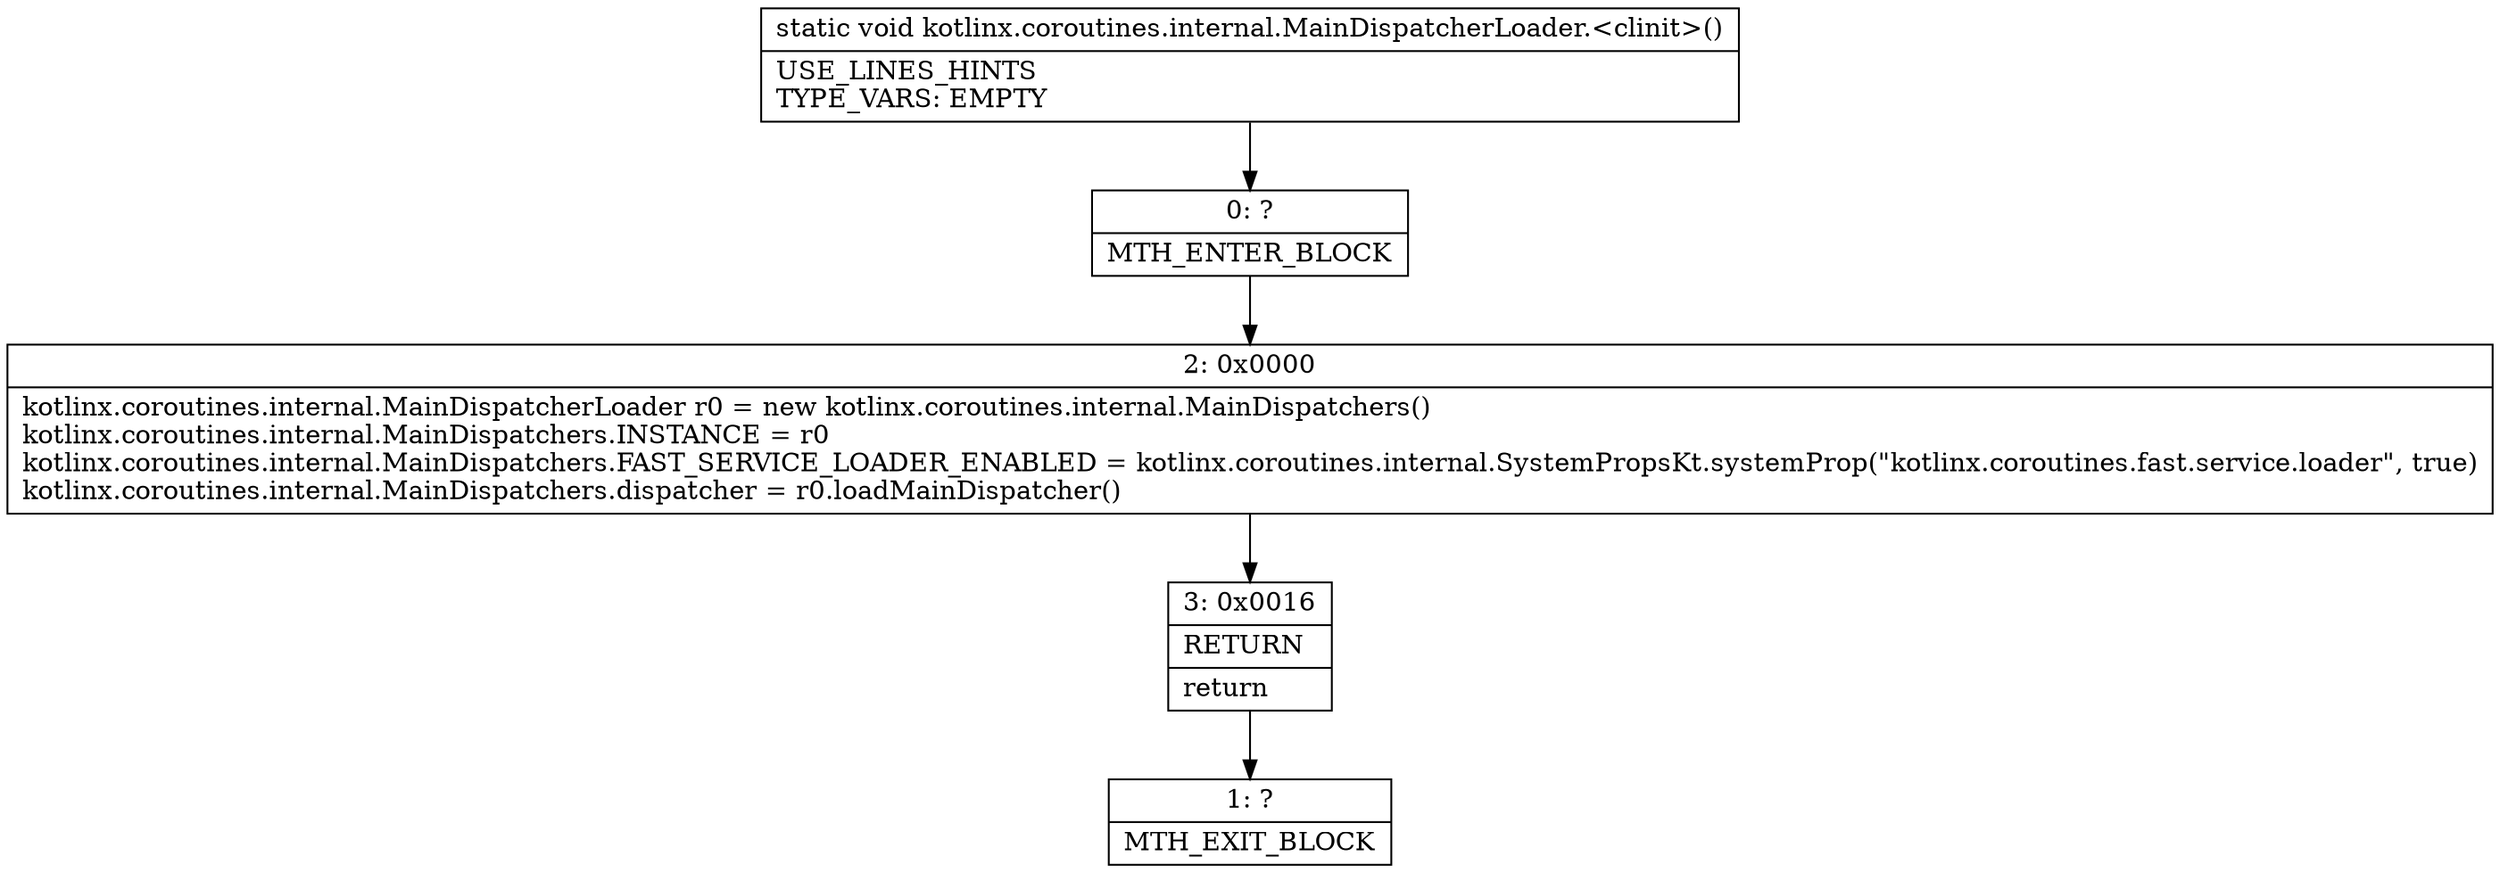 digraph "CFG forkotlinx.coroutines.internal.MainDispatcherLoader.\<clinit\>()V" {
Node_0 [shape=record,label="{0\:\ ?|MTH_ENTER_BLOCK\l}"];
Node_2 [shape=record,label="{2\:\ 0x0000|kotlinx.coroutines.internal.MainDispatcherLoader r0 = new kotlinx.coroutines.internal.MainDispatchers()\lkotlinx.coroutines.internal.MainDispatchers.INSTANCE = r0\lkotlinx.coroutines.internal.MainDispatchers.FAST_SERVICE_LOADER_ENABLED = kotlinx.coroutines.internal.SystemPropsKt.systemProp(\"kotlinx.coroutines.fast.service.loader\", true)\lkotlinx.coroutines.internal.MainDispatchers.dispatcher = r0.loadMainDispatcher()\l}"];
Node_3 [shape=record,label="{3\:\ 0x0016|RETURN\l|return\l}"];
Node_1 [shape=record,label="{1\:\ ?|MTH_EXIT_BLOCK\l}"];
MethodNode[shape=record,label="{static void kotlinx.coroutines.internal.MainDispatcherLoader.\<clinit\>()  | USE_LINES_HINTS\lTYPE_VARS: EMPTY\l}"];
MethodNode -> Node_0;Node_0 -> Node_2;
Node_2 -> Node_3;
Node_3 -> Node_1;
}

